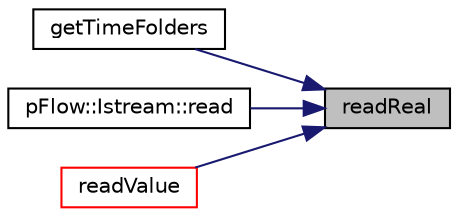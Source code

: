 digraph "readReal"
{
 // LATEX_PDF_SIZE
  edge [fontname="Helvetica",fontsize="10",labelfontname="Helvetica",labelfontsize="10"];
  node [fontname="Helvetica",fontsize="10",shape=record];
  rankdir="RL";
  Node1 [label="readReal",height=0.2,width=0.4,color="black", fillcolor="grey75", style="filled", fontcolor="black",tooltip="Convert word to real."];
  Node1 -> Node2 [dir="back",color="midnightblue",fontsize="10",style="solid",fontname="Helvetica"];
  Node2 [label="getTimeFolders",height=0.2,width=0.4,color="black", fillcolor="white", style="filled",URL="$namespacepFlow.html#a0185ce2b0b0638b6c91658209dfb5965",tooltip=" "];
  Node1 -> Node3 [dir="back",color="midnightblue",fontsize="10",style="solid",fontname="Helvetica"];
  Node3 [label="pFlow::Istream::read",height=0.2,width=0.4,color="black", fillcolor="white", style="filled",URL="$classpFlow_1_1Istream.html#a2927b1d2adfb79cfbe30374f02109ac5",tooltip="Return next token from stream."];
  Node1 -> Node4 [dir="back",color="midnightblue",fontsize="10",style="solid",fontname="Helvetica"];
  Node4 [label="readValue",height=0.2,width=0.4,color="red", fillcolor="white", style="filled",URL="$namespacepFlow.html#a7463754e5378482488abf35490c46dd2",tooltip=" "];
}

